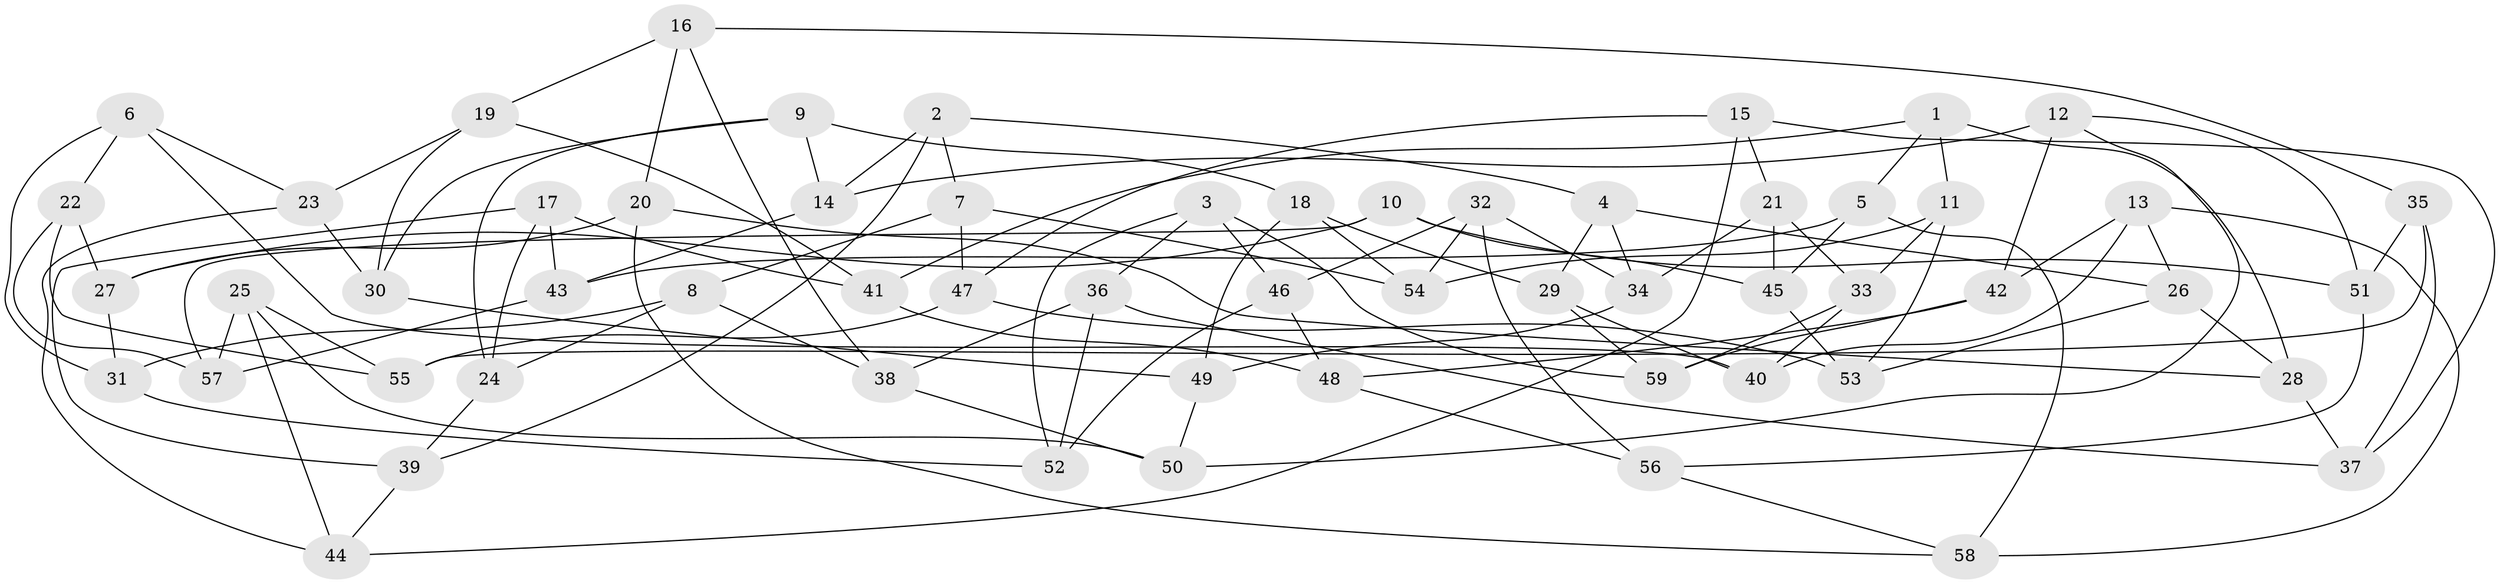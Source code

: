 // Generated by graph-tools (version 1.1) at 2025/38/03/09/25 02:38:19]
// undirected, 59 vertices, 118 edges
graph export_dot {
graph [start="1"]
  node [color=gray90,style=filled];
  1;
  2;
  3;
  4;
  5;
  6;
  7;
  8;
  9;
  10;
  11;
  12;
  13;
  14;
  15;
  16;
  17;
  18;
  19;
  20;
  21;
  22;
  23;
  24;
  25;
  26;
  27;
  28;
  29;
  30;
  31;
  32;
  33;
  34;
  35;
  36;
  37;
  38;
  39;
  40;
  41;
  42;
  43;
  44;
  45;
  46;
  47;
  48;
  49;
  50;
  51;
  52;
  53;
  54;
  55;
  56;
  57;
  58;
  59;
  1 -- 5;
  1 -- 11;
  1 -- 28;
  1 -- 41;
  2 -- 39;
  2 -- 4;
  2 -- 14;
  2 -- 7;
  3 -- 52;
  3 -- 36;
  3 -- 59;
  3 -- 46;
  4 -- 29;
  4 -- 34;
  4 -- 26;
  5 -- 43;
  5 -- 45;
  5 -- 58;
  6 -- 23;
  6 -- 22;
  6 -- 31;
  6 -- 40;
  7 -- 54;
  7 -- 47;
  7 -- 8;
  8 -- 31;
  8 -- 24;
  8 -- 38;
  9 -- 14;
  9 -- 18;
  9 -- 24;
  9 -- 30;
  10 -- 57;
  10 -- 45;
  10 -- 27;
  10 -- 51;
  11 -- 54;
  11 -- 53;
  11 -- 33;
  12 -- 42;
  12 -- 14;
  12 -- 51;
  12 -- 50;
  13 -- 42;
  13 -- 26;
  13 -- 58;
  13 -- 40;
  14 -- 43;
  15 -- 37;
  15 -- 44;
  15 -- 47;
  15 -- 21;
  16 -- 35;
  16 -- 19;
  16 -- 38;
  16 -- 20;
  17 -- 41;
  17 -- 43;
  17 -- 24;
  17 -- 39;
  18 -- 54;
  18 -- 29;
  18 -- 49;
  19 -- 41;
  19 -- 23;
  19 -- 30;
  20 -- 28;
  20 -- 27;
  20 -- 58;
  21 -- 34;
  21 -- 33;
  21 -- 45;
  22 -- 55;
  22 -- 57;
  22 -- 27;
  23 -- 30;
  23 -- 44;
  24 -- 39;
  25 -- 44;
  25 -- 55;
  25 -- 57;
  25 -- 50;
  26 -- 53;
  26 -- 28;
  27 -- 31;
  28 -- 37;
  29 -- 59;
  29 -- 40;
  30 -- 49;
  31 -- 52;
  32 -- 46;
  32 -- 54;
  32 -- 56;
  32 -- 34;
  33 -- 59;
  33 -- 40;
  34 -- 49;
  35 -- 51;
  35 -- 37;
  35 -- 55;
  36 -- 52;
  36 -- 37;
  36 -- 38;
  38 -- 50;
  39 -- 44;
  41 -- 48;
  42 -- 48;
  42 -- 59;
  43 -- 57;
  45 -- 53;
  46 -- 48;
  46 -- 52;
  47 -- 53;
  47 -- 55;
  48 -- 56;
  49 -- 50;
  51 -- 56;
  56 -- 58;
}
